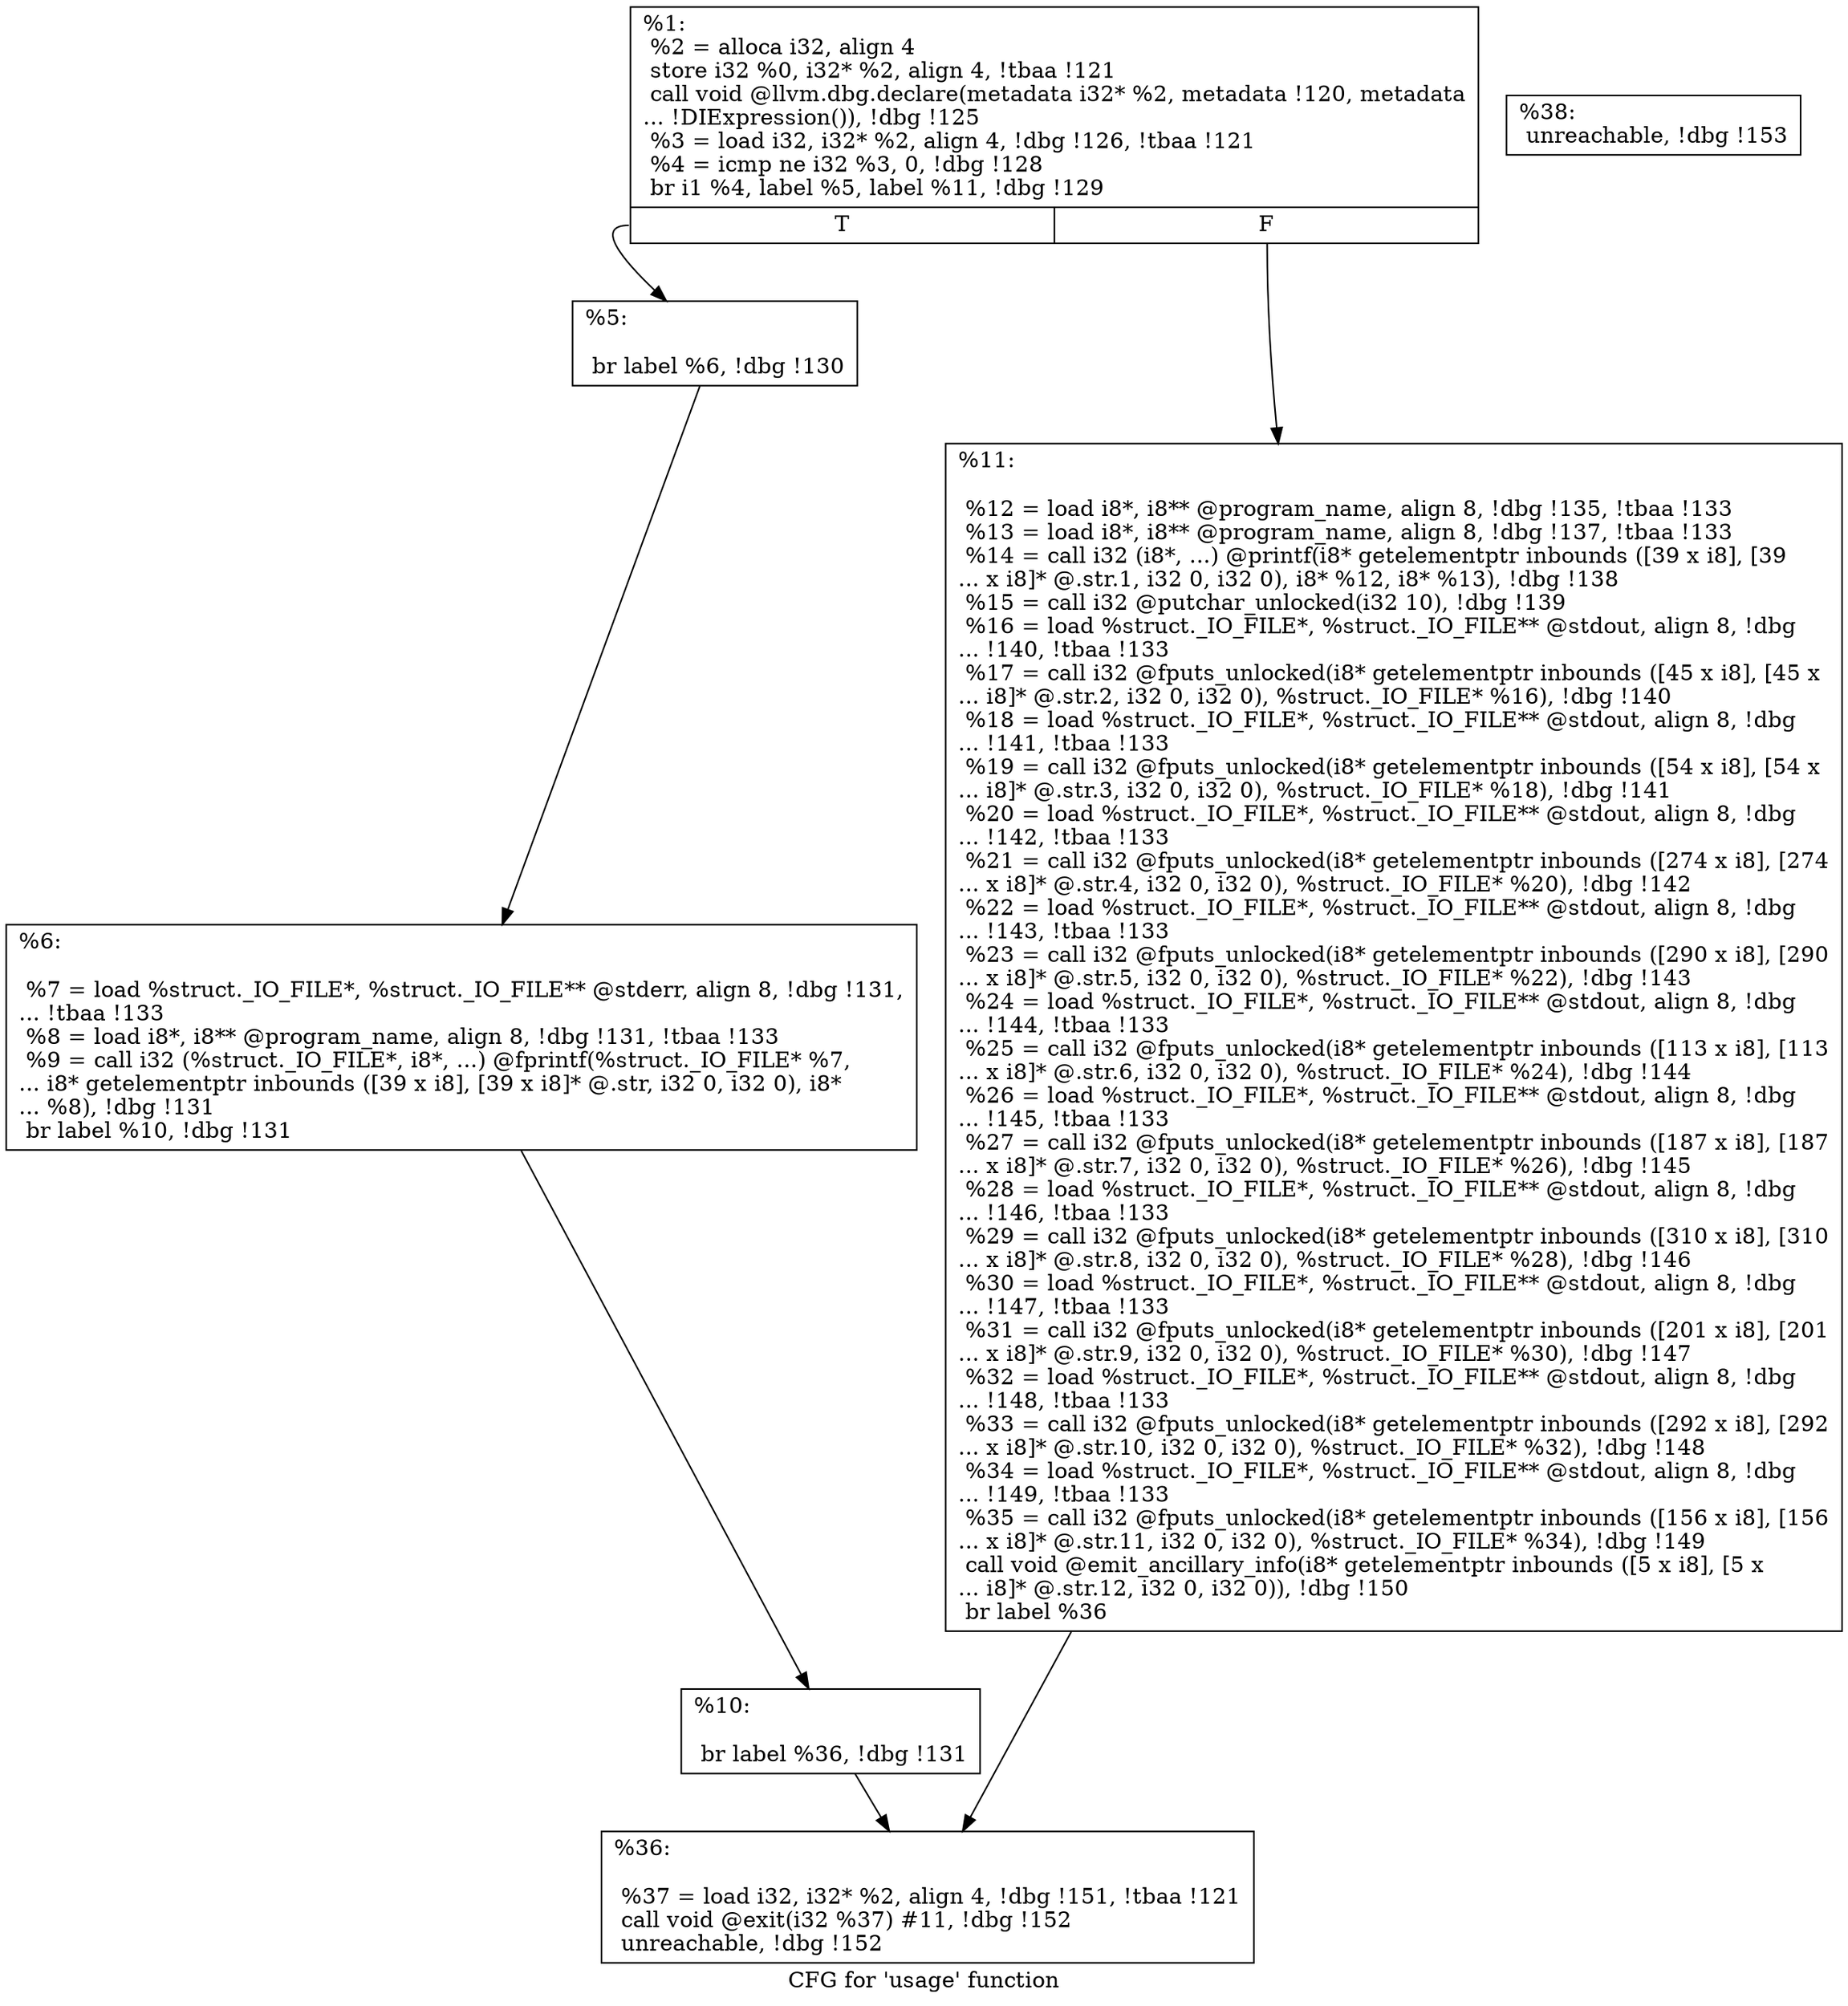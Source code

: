 digraph "CFG for 'usage' function" {
	label="CFG for 'usage' function";

	Node0x23476c0 [shape=record,label="{%1:\l  %2 = alloca i32, align 4\l  store i32 %0, i32* %2, align 4, !tbaa !121\l  call void @llvm.dbg.declare(metadata i32* %2, metadata !120, metadata\l... !DIExpression()), !dbg !125\l  %3 = load i32, i32* %2, align 4, !dbg !126, !tbaa !121\l  %4 = icmp ne i32 %3, 0, !dbg !128\l  br i1 %4, label %5, label %11, !dbg !129\l|{<s0>T|<s1>F}}"];
	Node0x23476c0:s0 -> Node0x2365a40;
	Node0x23476c0:s1 -> Node0x2365b30;
	Node0x2365a40 [shape=record,label="{%5:\l\l  br label %6, !dbg !130\l}"];
	Node0x2365a40 -> Node0x2365a90;
	Node0x2365a90 [shape=record,label="{%6:\l\l  %7 = load %struct._IO_FILE*, %struct._IO_FILE** @stderr, align 8, !dbg !131,\l... !tbaa !133\l  %8 = load i8*, i8** @program_name, align 8, !dbg !131, !tbaa !133\l  %9 = call i32 (%struct._IO_FILE*, i8*, ...) @fprintf(%struct._IO_FILE* %7,\l... i8* getelementptr inbounds ([39 x i8], [39 x i8]* @.str, i32 0, i32 0), i8*\l... %8), !dbg !131\l  br label %10, !dbg !131\l}"];
	Node0x2365a90 -> Node0x2365ae0;
	Node0x2365ae0 [shape=record,label="{%10:\l\l  br label %36, !dbg !131\l}"];
	Node0x2365ae0 -> Node0x2365b80;
	Node0x2365b30 [shape=record,label="{%11:\l\l  %12 = load i8*, i8** @program_name, align 8, !dbg !135, !tbaa !133\l  %13 = load i8*, i8** @program_name, align 8, !dbg !137, !tbaa !133\l  %14 = call i32 (i8*, ...) @printf(i8* getelementptr inbounds ([39 x i8], [39\l... x i8]* @.str.1, i32 0, i32 0), i8* %12, i8* %13), !dbg !138\l  %15 = call i32 @putchar_unlocked(i32 10), !dbg !139\l  %16 = load %struct._IO_FILE*, %struct._IO_FILE** @stdout, align 8, !dbg\l... !140, !tbaa !133\l  %17 = call i32 @fputs_unlocked(i8* getelementptr inbounds ([45 x i8], [45 x\l... i8]* @.str.2, i32 0, i32 0), %struct._IO_FILE* %16), !dbg !140\l  %18 = load %struct._IO_FILE*, %struct._IO_FILE** @stdout, align 8, !dbg\l... !141, !tbaa !133\l  %19 = call i32 @fputs_unlocked(i8* getelementptr inbounds ([54 x i8], [54 x\l... i8]* @.str.3, i32 0, i32 0), %struct._IO_FILE* %18), !dbg !141\l  %20 = load %struct._IO_FILE*, %struct._IO_FILE** @stdout, align 8, !dbg\l... !142, !tbaa !133\l  %21 = call i32 @fputs_unlocked(i8* getelementptr inbounds ([274 x i8], [274\l... x i8]* @.str.4, i32 0, i32 0), %struct._IO_FILE* %20), !dbg !142\l  %22 = load %struct._IO_FILE*, %struct._IO_FILE** @stdout, align 8, !dbg\l... !143, !tbaa !133\l  %23 = call i32 @fputs_unlocked(i8* getelementptr inbounds ([290 x i8], [290\l... x i8]* @.str.5, i32 0, i32 0), %struct._IO_FILE* %22), !dbg !143\l  %24 = load %struct._IO_FILE*, %struct._IO_FILE** @stdout, align 8, !dbg\l... !144, !tbaa !133\l  %25 = call i32 @fputs_unlocked(i8* getelementptr inbounds ([113 x i8], [113\l... x i8]* @.str.6, i32 0, i32 0), %struct._IO_FILE* %24), !dbg !144\l  %26 = load %struct._IO_FILE*, %struct._IO_FILE** @stdout, align 8, !dbg\l... !145, !tbaa !133\l  %27 = call i32 @fputs_unlocked(i8* getelementptr inbounds ([187 x i8], [187\l... x i8]* @.str.7, i32 0, i32 0), %struct._IO_FILE* %26), !dbg !145\l  %28 = load %struct._IO_FILE*, %struct._IO_FILE** @stdout, align 8, !dbg\l... !146, !tbaa !133\l  %29 = call i32 @fputs_unlocked(i8* getelementptr inbounds ([310 x i8], [310\l... x i8]* @.str.8, i32 0, i32 0), %struct._IO_FILE* %28), !dbg !146\l  %30 = load %struct._IO_FILE*, %struct._IO_FILE** @stdout, align 8, !dbg\l... !147, !tbaa !133\l  %31 = call i32 @fputs_unlocked(i8* getelementptr inbounds ([201 x i8], [201\l... x i8]* @.str.9, i32 0, i32 0), %struct._IO_FILE* %30), !dbg !147\l  %32 = load %struct._IO_FILE*, %struct._IO_FILE** @stdout, align 8, !dbg\l... !148, !tbaa !133\l  %33 = call i32 @fputs_unlocked(i8* getelementptr inbounds ([292 x i8], [292\l... x i8]* @.str.10, i32 0, i32 0), %struct._IO_FILE* %32), !dbg !148\l  %34 = load %struct._IO_FILE*, %struct._IO_FILE** @stdout, align 8, !dbg\l... !149, !tbaa !133\l  %35 = call i32 @fputs_unlocked(i8* getelementptr inbounds ([156 x i8], [156\l... x i8]* @.str.11, i32 0, i32 0), %struct._IO_FILE* %34), !dbg !149\l  call void @emit_ancillary_info(i8* getelementptr inbounds ([5 x i8], [5 x\l... i8]* @.str.12, i32 0, i32 0)), !dbg !150\l  br label %36\l}"];
	Node0x2365b30 -> Node0x2365b80;
	Node0x2365b80 [shape=record,label="{%36:\l\l  %37 = load i32, i32* %2, align 4, !dbg !151, !tbaa !121\l  call void @exit(i32 %37) #11, !dbg !152\l  unreachable, !dbg !152\l}"];
	Node0x2365bd0 [shape=record,label="{%38:                                                  \l  unreachable, !dbg !153\l}"];
}
